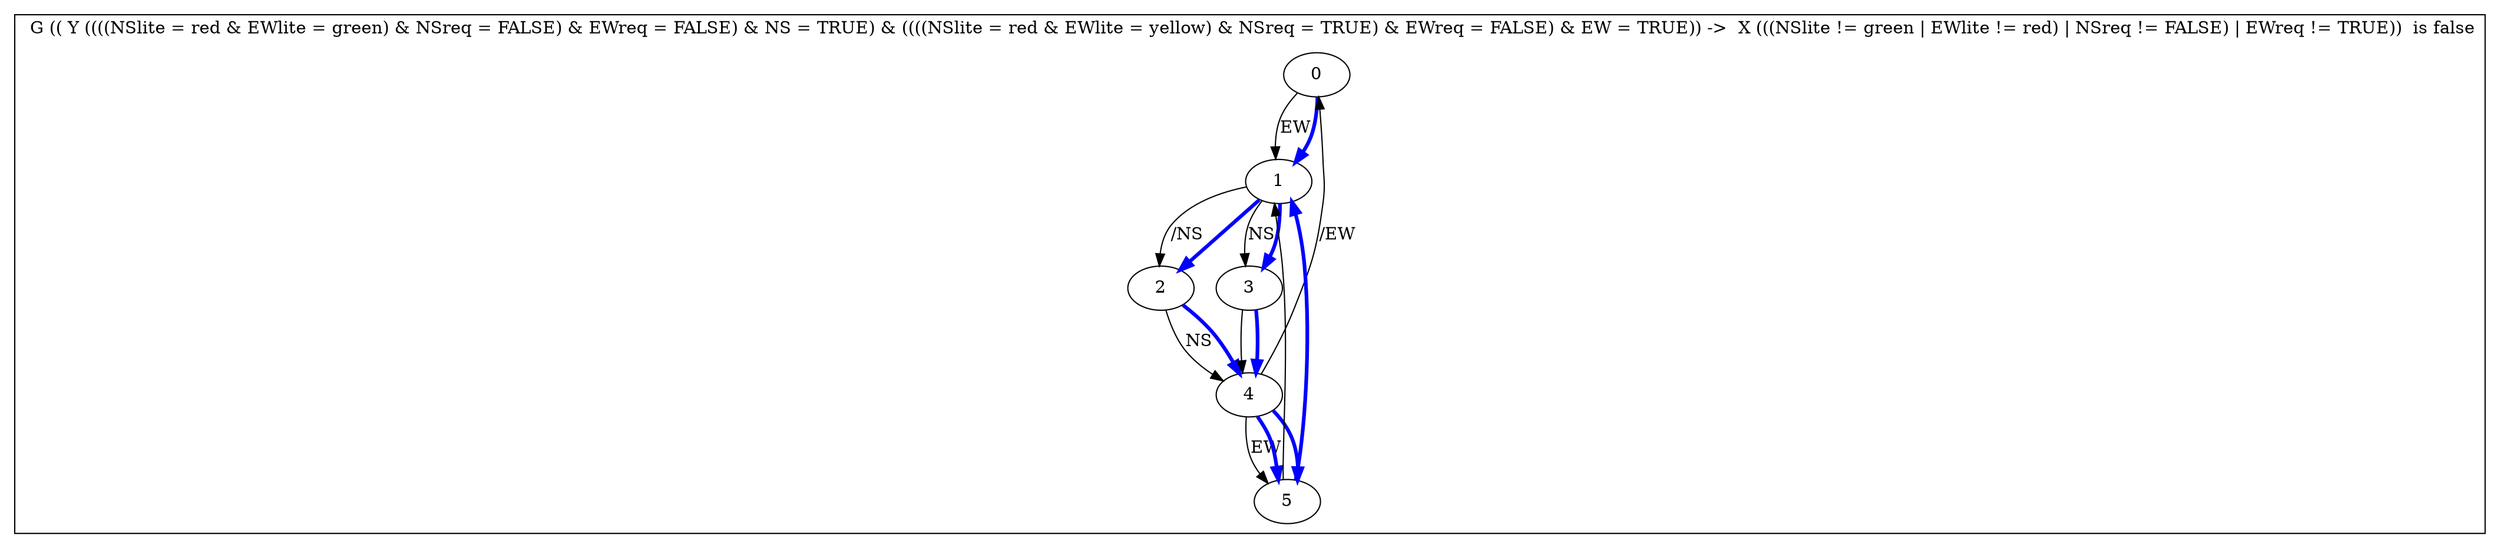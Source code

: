 digraph {
subgraph cluster_0 {
label=" G (( Y ((((NSlite = red & EWlite = green) & NSreq = FALSE) & EWreq = FALSE) & NS = TRUE) & ((((NSlite = red & EWlite = yellow) & NSreq = TRUE) & EWreq = FALSE) & EW = TRUE)) ->  X (((NSlite != green | EWlite != red) | NSreq != FALSE) | EWreq != TRUE))  is false";

0 -> 1[label="EW"];
1 -> 2[label="/NS"];
1 -> 3[label="NS"];
2 -> 4[label="NS"];
3 -> 4[label=""];
4 -> 5[label="EW"];
4 -> 0[label="/EW"];
5 -> 1[label=""];
0 -> 1[label="",color=blue,penwidth=3.0];
1 -> 2[label="",color=blue,penwidth=3.0];
2 -> 4[label="",color=blue,penwidth=3.0];
4 -> 5[label="",color=blue,penwidth=3.0];
5 -> 1[label="",color=blue,penwidth=3.0];
1 -> 3[label="",color=blue,penwidth=3.0];
3 -> 4[label="",color=blue,penwidth=3.0];
4 -> 5[label="",color=blue,penwidth=3.0];
}}
